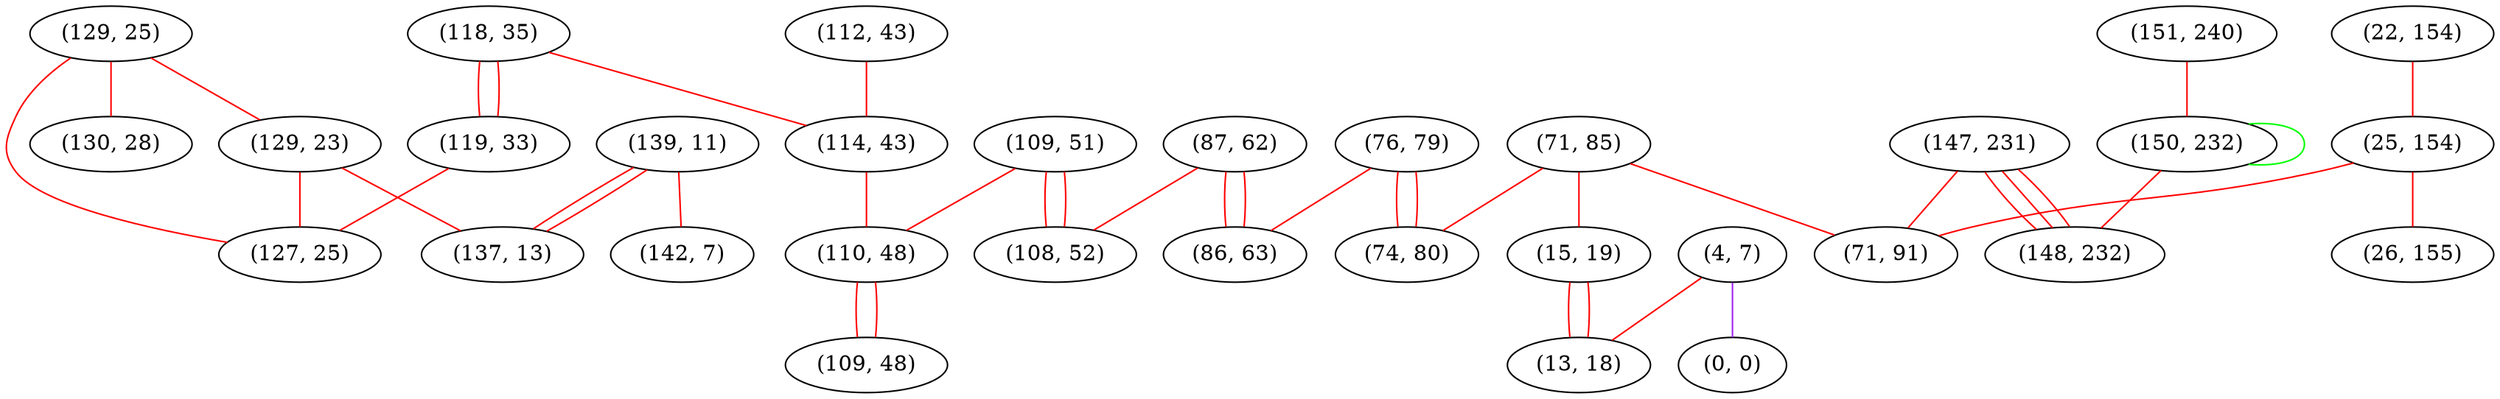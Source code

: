 graph "" {
"(118, 35)";
"(4, 7)";
"(71, 85)";
"(139, 11)";
"(147, 231)";
"(22, 154)";
"(87, 62)";
"(109, 51)";
"(15, 19)";
"(151, 240)";
"(129, 25)";
"(25, 154)";
"(119, 33)";
"(112, 43)";
"(0, 0)";
"(129, 23)";
"(71, 91)";
"(114, 43)";
"(150, 232)";
"(130, 28)";
"(137, 13)";
"(76, 79)";
"(108, 52)";
"(26, 155)";
"(110, 48)";
"(74, 80)";
"(142, 7)";
"(109, 48)";
"(127, 25)";
"(13, 18)";
"(148, 232)";
"(86, 63)";
"(118, 35)" -- "(114, 43)"  [color=red, key=0, weight=1];
"(118, 35)" -- "(119, 33)"  [color=red, key=0, weight=1];
"(118, 35)" -- "(119, 33)"  [color=red, key=1, weight=1];
"(4, 7)" -- "(0, 0)"  [color=purple, key=0, weight=4];
"(4, 7)" -- "(13, 18)"  [color=red, key=0, weight=1];
"(71, 85)" -- "(15, 19)"  [color=red, key=0, weight=1];
"(71, 85)" -- "(74, 80)"  [color=red, key=0, weight=1];
"(71, 85)" -- "(71, 91)"  [color=red, key=0, weight=1];
"(139, 11)" -- "(137, 13)"  [color=red, key=0, weight=1];
"(139, 11)" -- "(137, 13)"  [color=red, key=1, weight=1];
"(139, 11)" -- "(142, 7)"  [color=red, key=0, weight=1];
"(147, 231)" -- "(71, 91)"  [color=red, key=0, weight=1];
"(147, 231)" -- "(148, 232)"  [color=red, key=0, weight=1];
"(147, 231)" -- "(148, 232)"  [color=red, key=1, weight=1];
"(147, 231)" -- "(148, 232)"  [color=red, key=2, weight=1];
"(22, 154)" -- "(25, 154)"  [color=red, key=0, weight=1];
"(87, 62)" -- "(108, 52)"  [color=red, key=0, weight=1];
"(87, 62)" -- "(86, 63)"  [color=red, key=0, weight=1];
"(87, 62)" -- "(86, 63)"  [color=red, key=1, weight=1];
"(109, 51)" -- "(108, 52)"  [color=red, key=0, weight=1];
"(109, 51)" -- "(108, 52)"  [color=red, key=1, weight=1];
"(109, 51)" -- "(110, 48)"  [color=red, key=0, weight=1];
"(15, 19)" -- "(13, 18)"  [color=red, key=0, weight=1];
"(15, 19)" -- "(13, 18)"  [color=red, key=1, weight=1];
"(151, 240)" -- "(150, 232)"  [color=red, key=0, weight=1];
"(129, 25)" -- "(129, 23)"  [color=red, key=0, weight=1];
"(129, 25)" -- "(130, 28)"  [color=red, key=0, weight=1];
"(129, 25)" -- "(127, 25)"  [color=red, key=0, weight=1];
"(25, 154)" -- "(71, 91)"  [color=red, key=0, weight=1];
"(25, 154)" -- "(26, 155)"  [color=red, key=0, weight=1];
"(119, 33)" -- "(127, 25)"  [color=red, key=0, weight=1];
"(112, 43)" -- "(114, 43)"  [color=red, key=0, weight=1];
"(129, 23)" -- "(137, 13)"  [color=red, key=0, weight=1];
"(129, 23)" -- "(127, 25)"  [color=red, key=0, weight=1];
"(114, 43)" -- "(110, 48)"  [color=red, key=0, weight=1];
"(150, 232)" -- "(150, 232)"  [color=green, key=0, weight=2];
"(150, 232)" -- "(148, 232)"  [color=red, key=0, weight=1];
"(76, 79)" -- "(74, 80)"  [color=red, key=0, weight=1];
"(76, 79)" -- "(74, 80)"  [color=red, key=1, weight=1];
"(76, 79)" -- "(86, 63)"  [color=red, key=0, weight=1];
"(110, 48)" -- "(109, 48)"  [color=red, key=0, weight=1];
"(110, 48)" -- "(109, 48)"  [color=red, key=1, weight=1];
}
